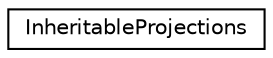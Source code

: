 digraph G
{
  edge [fontname="Helvetica",fontsize="10",labelfontname="Helvetica",labelfontsize="10"];
  node [fontname="Helvetica",fontsize="10",shape=record];
  rankdir=LR;
  Node1 [label="InheritableProjections",height=0.2,width=0.4,color="black", fillcolor="white", style="filled",URL="$d0/d18/structInheritableProjections.html"];
}
